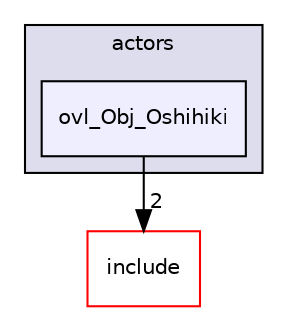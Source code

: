 digraph "src/overlays/actors/ovl_Obj_Oshihiki" {
  compound=true
  node [ fontsize="10", fontname="Helvetica"];
  edge [ labelfontsize="10", labelfontname="Helvetica"];
  subgraph clusterdir_e93473484be31ce7bcb356bd643a22f8 {
    graph [ bgcolor="#ddddee", pencolor="black", label="actors" fontname="Helvetica", fontsize="10", URL="dir_e93473484be31ce7bcb356bd643a22f8.html"]
  dir_c0040ccd29dfaadd056ad48b179ed5d9 [shape=box, label="ovl_Obj_Oshihiki", style="filled", fillcolor="#eeeeff", pencolor="black", URL="dir_c0040ccd29dfaadd056ad48b179ed5d9.html"];
  }
  dir_d44c64559bbebec7f509842c48db8b23 [shape=box label="include" fillcolor="white" style="filled" color="red" URL="dir_d44c64559bbebec7f509842c48db8b23.html"];
  dir_c0040ccd29dfaadd056ad48b179ed5d9->dir_d44c64559bbebec7f509842c48db8b23 [headlabel="2", labeldistance=1.5 headhref="dir_000424_000000.html"];
}
